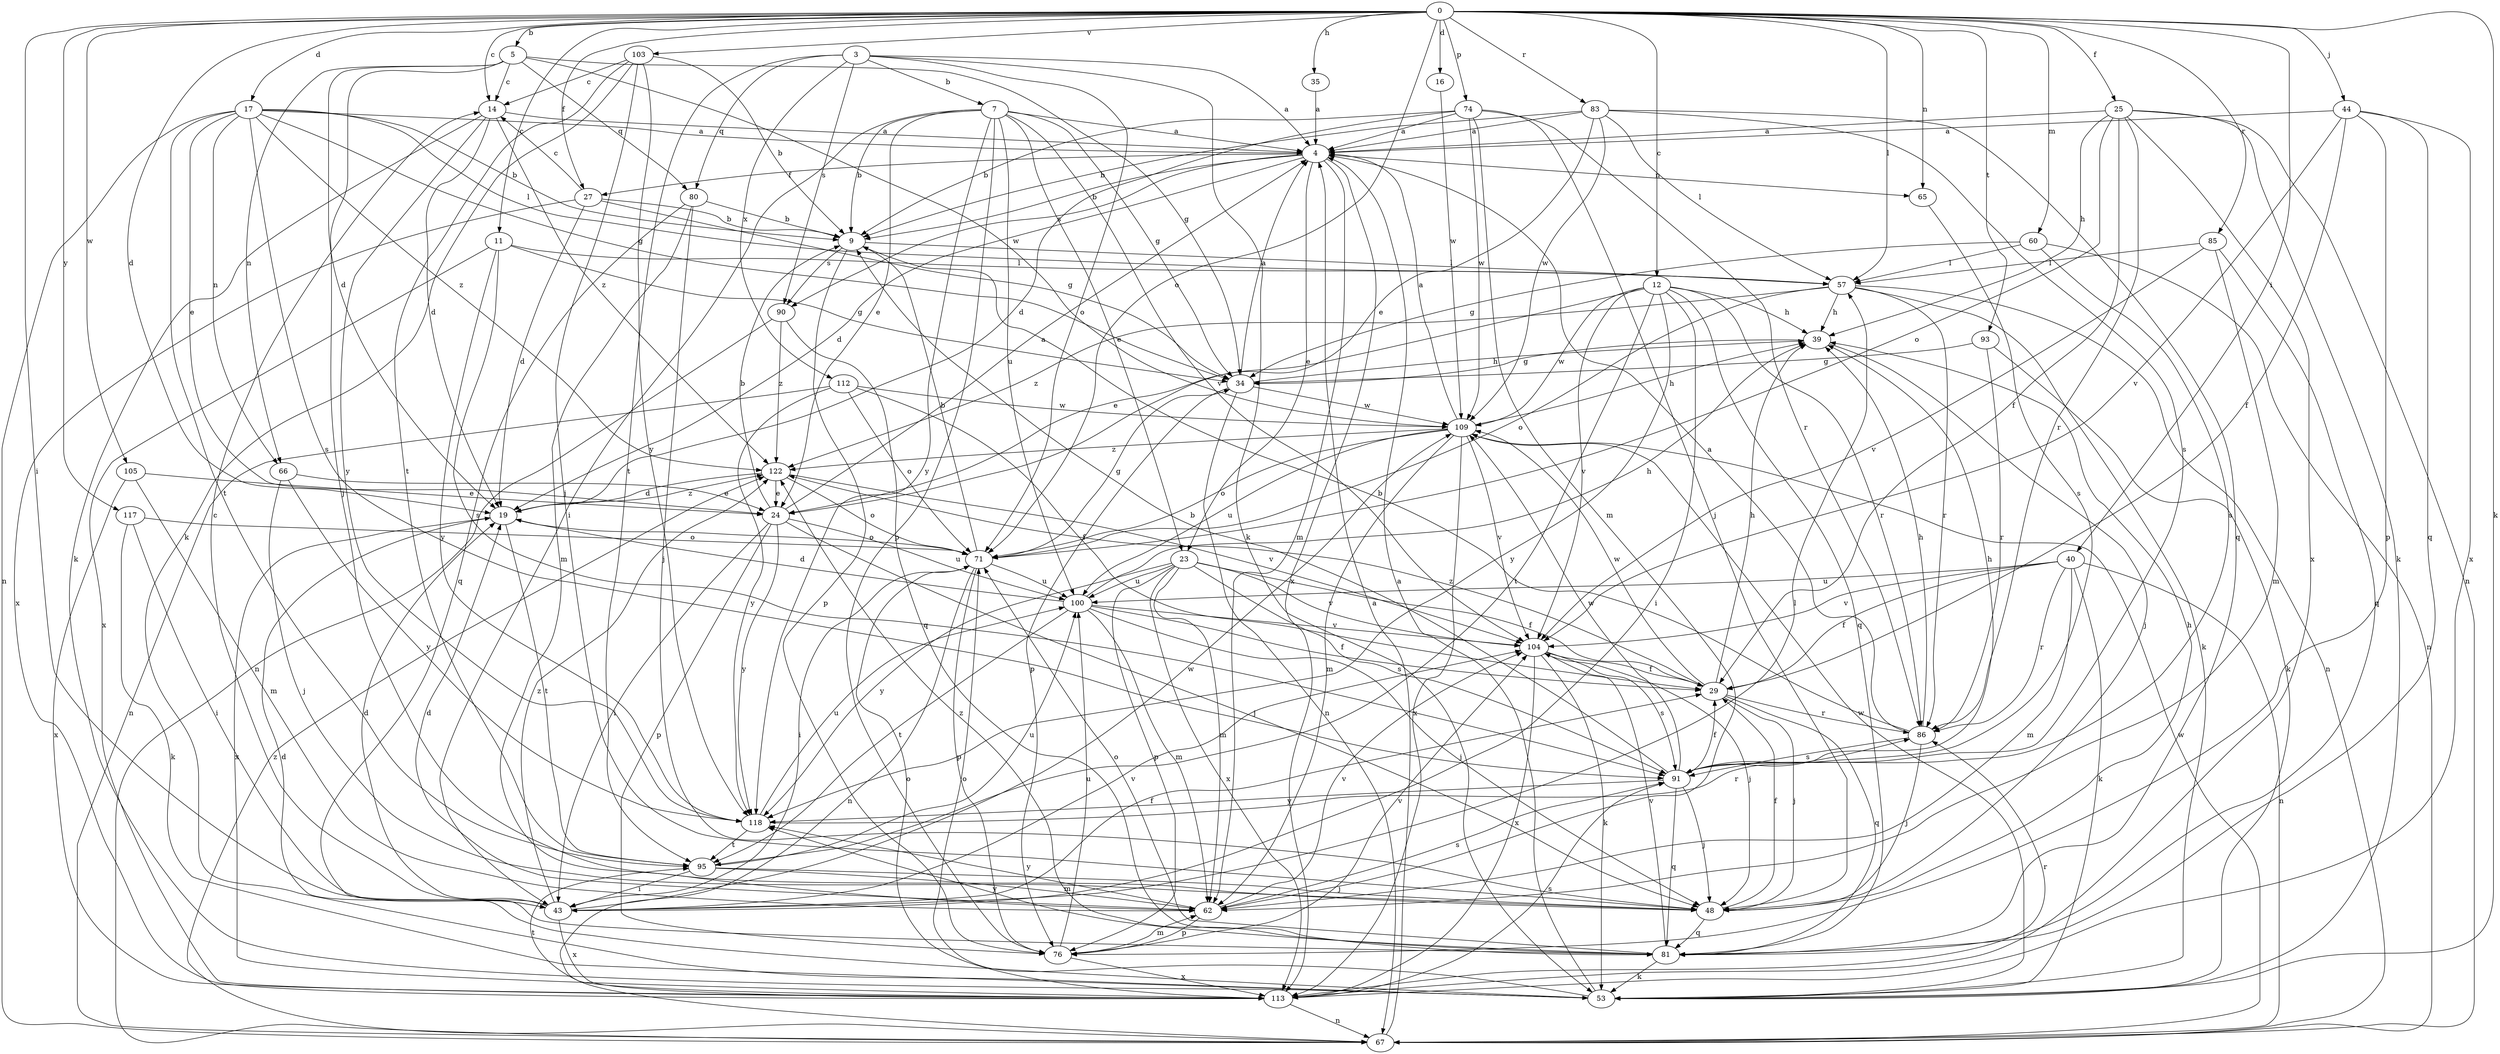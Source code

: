 strict digraph  {
0;
3;
4;
5;
7;
9;
11;
12;
14;
16;
17;
19;
23;
24;
25;
27;
29;
34;
35;
39;
40;
43;
44;
48;
53;
57;
60;
62;
65;
66;
67;
71;
74;
76;
80;
81;
83;
85;
86;
90;
91;
93;
95;
100;
103;
104;
105;
109;
112;
113;
117;
118;
122;
0 -> 5  [label=b];
0 -> 11  [label=c];
0 -> 12  [label=c];
0 -> 14  [label=c];
0 -> 16  [label=d];
0 -> 17  [label=d];
0 -> 19  [label=d];
0 -> 25  [label=f];
0 -> 27  [label=f];
0 -> 35  [label=h];
0 -> 40  [label=i];
0 -> 43  [label=i];
0 -> 44  [label=j];
0 -> 53  [label=k];
0 -> 57  [label=l];
0 -> 60  [label=m];
0 -> 65  [label=n];
0 -> 71  [label=o];
0 -> 74  [label=p];
0 -> 83  [label=r];
0 -> 85  [label=r];
0 -> 93  [label=t];
0 -> 103  [label=v];
0 -> 105  [label=w];
0 -> 117  [label=y];
3 -> 4  [label=a];
3 -> 7  [label=b];
3 -> 53  [label=k];
3 -> 71  [label=o];
3 -> 80  [label=q];
3 -> 90  [label=s];
3 -> 95  [label=t];
3 -> 112  [label=x];
4 -> 9  [label=b];
4 -> 19  [label=d];
4 -> 23  [label=e];
4 -> 27  [label=f];
4 -> 62  [label=m];
4 -> 65  [label=n];
4 -> 90  [label=s];
4 -> 113  [label=x];
5 -> 14  [label=c];
5 -> 19  [label=d];
5 -> 34  [label=g];
5 -> 48  [label=j];
5 -> 66  [label=n];
5 -> 80  [label=q];
5 -> 109  [label=w];
7 -> 4  [label=a];
7 -> 9  [label=b];
7 -> 23  [label=e];
7 -> 24  [label=e];
7 -> 34  [label=g];
7 -> 43  [label=i];
7 -> 76  [label=p];
7 -> 100  [label=u];
7 -> 104  [label=v];
7 -> 118  [label=y];
9 -> 57  [label=l];
9 -> 76  [label=p];
9 -> 90  [label=s];
11 -> 34  [label=g];
11 -> 57  [label=l];
11 -> 91  [label=s];
11 -> 113  [label=x];
11 -> 118  [label=y];
12 -> 24  [label=e];
12 -> 39  [label=h];
12 -> 43  [label=i];
12 -> 81  [label=q];
12 -> 86  [label=r];
12 -> 95  [label=t];
12 -> 104  [label=v];
12 -> 109  [label=w];
12 -> 118  [label=y];
14 -> 4  [label=a];
14 -> 19  [label=d];
14 -> 53  [label=k];
14 -> 118  [label=y];
14 -> 122  [label=z];
16 -> 109  [label=w];
17 -> 4  [label=a];
17 -> 9  [label=b];
17 -> 24  [label=e];
17 -> 34  [label=g];
17 -> 57  [label=l];
17 -> 66  [label=n];
17 -> 67  [label=n];
17 -> 91  [label=s];
17 -> 95  [label=t];
17 -> 122  [label=z];
19 -> 71  [label=o];
19 -> 95  [label=t];
19 -> 113  [label=x];
19 -> 122  [label=z];
23 -> 29  [label=f];
23 -> 62  [label=m];
23 -> 76  [label=p];
23 -> 91  [label=s];
23 -> 100  [label=u];
23 -> 104  [label=v];
23 -> 113  [label=x];
23 -> 118  [label=y];
24 -> 4  [label=a];
24 -> 9  [label=b];
24 -> 43  [label=i];
24 -> 48  [label=j];
24 -> 76  [label=p];
24 -> 100  [label=u];
24 -> 118  [label=y];
25 -> 4  [label=a];
25 -> 29  [label=f];
25 -> 39  [label=h];
25 -> 53  [label=k];
25 -> 67  [label=n];
25 -> 71  [label=o];
25 -> 86  [label=r];
25 -> 113  [label=x];
27 -> 9  [label=b];
27 -> 14  [label=c];
27 -> 19  [label=d];
27 -> 34  [label=g];
27 -> 113  [label=x];
29 -> 39  [label=h];
29 -> 48  [label=j];
29 -> 81  [label=q];
29 -> 86  [label=r];
29 -> 109  [label=w];
29 -> 122  [label=z];
34 -> 4  [label=a];
34 -> 39  [label=h];
34 -> 67  [label=n];
34 -> 76  [label=p];
34 -> 109  [label=w];
35 -> 4  [label=a];
39 -> 34  [label=g];
39 -> 48  [label=j];
40 -> 29  [label=f];
40 -> 53  [label=k];
40 -> 62  [label=m];
40 -> 67  [label=n];
40 -> 86  [label=r];
40 -> 100  [label=u];
40 -> 104  [label=v];
43 -> 14  [label=c];
43 -> 19  [label=d];
43 -> 29  [label=f];
43 -> 57  [label=l];
43 -> 104  [label=v];
43 -> 109  [label=w];
43 -> 113  [label=x];
43 -> 122  [label=z];
44 -> 4  [label=a];
44 -> 29  [label=f];
44 -> 76  [label=p];
44 -> 81  [label=q];
44 -> 104  [label=v];
44 -> 113  [label=x];
48 -> 29  [label=f];
48 -> 39  [label=h];
48 -> 81  [label=q];
53 -> 4  [label=a];
53 -> 19  [label=d];
53 -> 71  [label=o];
53 -> 109  [label=w];
57 -> 39  [label=h];
57 -> 53  [label=k];
57 -> 67  [label=n];
57 -> 71  [label=o];
57 -> 86  [label=r];
57 -> 122  [label=z];
60 -> 34  [label=g];
60 -> 57  [label=l];
60 -> 67  [label=n];
60 -> 91  [label=s];
62 -> 19  [label=d];
62 -> 76  [label=p];
62 -> 91  [label=s];
62 -> 104  [label=v];
62 -> 118  [label=y];
65 -> 91  [label=s];
66 -> 24  [label=e];
66 -> 48  [label=j];
66 -> 118  [label=y];
67 -> 4  [label=a];
67 -> 109  [label=w];
67 -> 122  [label=z];
71 -> 9  [label=b];
71 -> 34  [label=g];
71 -> 43  [label=i];
71 -> 67  [label=n];
71 -> 76  [label=p];
71 -> 100  [label=u];
74 -> 4  [label=a];
74 -> 9  [label=b];
74 -> 19  [label=d];
74 -> 48  [label=j];
74 -> 62  [label=m];
74 -> 86  [label=r];
74 -> 109  [label=w];
76 -> 62  [label=m];
76 -> 100  [label=u];
76 -> 104  [label=v];
76 -> 113  [label=x];
80 -> 9  [label=b];
80 -> 48  [label=j];
80 -> 62  [label=m];
80 -> 81  [label=q];
81 -> 53  [label=k];
81 -> 71  [label=o];
81 -> 104  [label=v];
81 -> 118  [label=y];
81 -> 122  [label=z];
83 -> 4  [label=a];
83 -> 9  [label=b];
83 -> 24  [label=e];
83 -> 57  [label=l];
83 -> 81  [label=q];
83 -> 91  [label=s];
83 -> 109  [label=w];
85 -> 57  [label=l];
85 -> 62  [label=m];
85 -> 81  [label=q];
85 -> 104  [label=v];
86 -> 4  [label=a];
86 -> 9  [label=b];
86 -> 39  [label=h];
86 -> 48  [label=j];
86 -> 91  [label=s];
90 -> 67  [label=n];
90 -> 81  [label=q];
90 -> 122  [label=z];
91 -> 9  [label=b];
91 -> 29  [label=f];
91 -> 39  [label=h];
91 -> 48  [label=j];
91 -> 81  [label=q];
91 -> 109  [label=w];
91 -> 118  [label=y];
93 -> 34  [label=g];
93 -> 53  [label=k];
93 -> 86  [label=r];
95 -> 43  [label=i];
95 -> 48  [label=j];
95 -> 62  [label=m];
95 -> 100  [label=u];
100 -> 19  [label=d];
100 -> 29  [label=f];
100 -> 39  [label=h];
100 -> 48  [label=j];
100 -> 62  [label=m];
100 -> 95  [label=t];
100 -> 104  [label=v];
103 -> 9  [label=b];
103 -> 14  [label=c];
103 -> 48  [label=j];
103 -> 53  [label=k];
103 -> 95  [label=t];
103 -> 118  [label=y];
104 -> 29  [label=f];
104 -> 48  [label=j];
104 -> 53  [label=k];
104 -> 91  [label=s];
104 -> 113  [label=x];
105 -> 24  [label=e];
105 -> 62  [label=m];
105 -> 113  [label=x];
109 -> 4  [label=a];
109 -> 39  [label=h];
109 -> 62  [label=m];
109 -> 71  [label=o];
109 -> 100  [label=u];
109 -> 104  [label=v];
109 -> 113  [label=x];
109 -> 122  [label=z];
112 -> 29  [label=f];
112 -> 67  [label=n];
112 -> 71  [label=o];
112 -> 109  [label=w];
112 -> 118  [label=y];
113 -> 67  [label=n];
113 -> 71  [label=o];
113 -> 86  [label=r];
113 -> 91  [label=s];
113 -> 95  [label=t];
117 -> 43  [label=i];
117 -> 53  [label=k];
117 -> 71  [label=o];
118 -> 86  [label=r];
118 -> 95  [label=t];
118 -> 100  [label=u];
122 -> 19  [label=d];
122 -> 24  [label=e];
122 -> 71  [label=o];
122 -> 104  [label=v];
}
